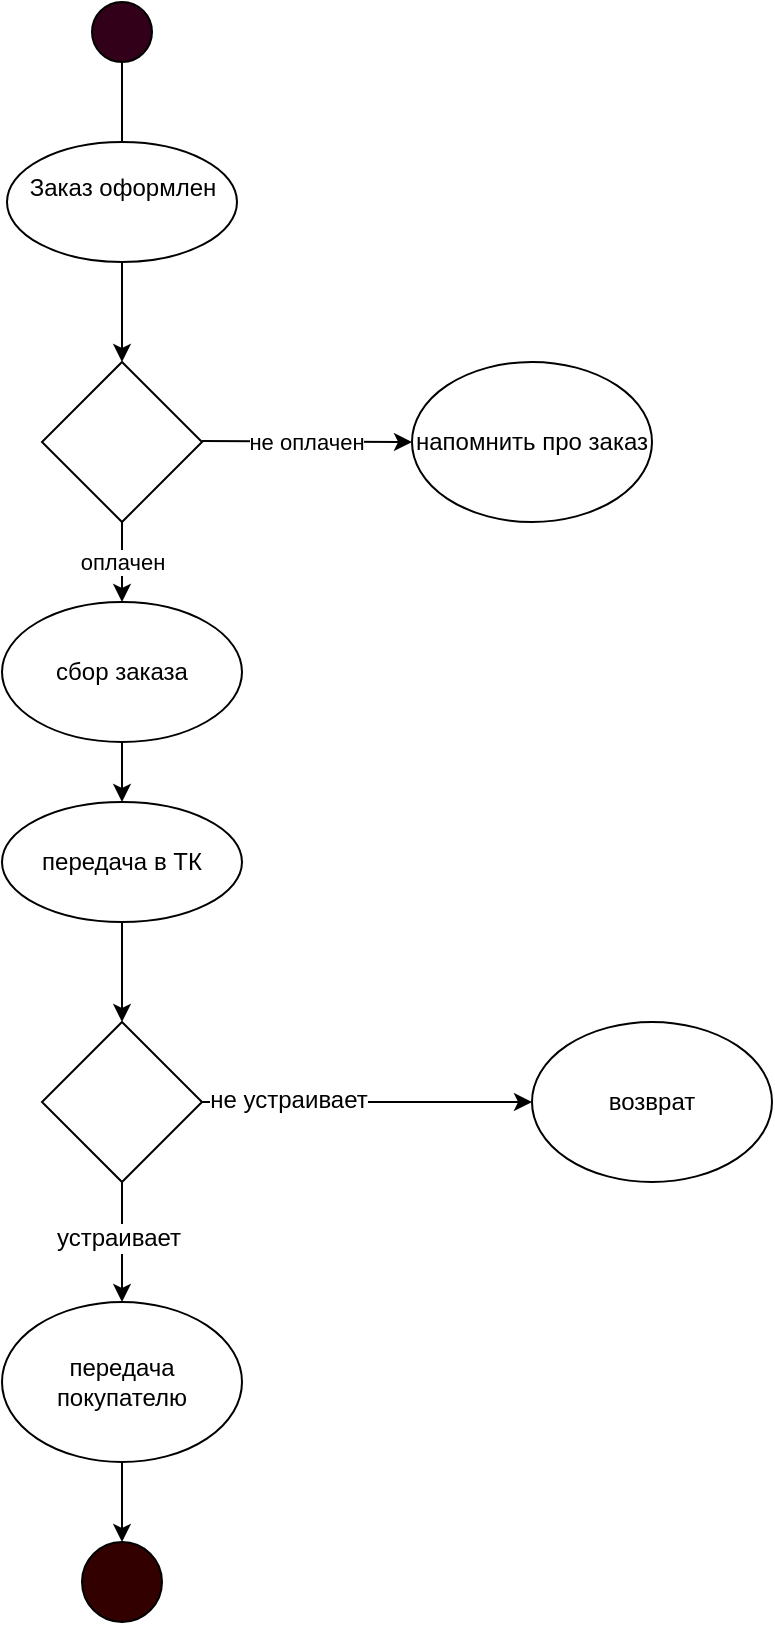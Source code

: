 <mxfile version="10.7.0" type="google"><diagram name="Page-1" id="0783ab3e-0a74-02c8-0abd-f7b4e66b4bec"><mxGraphModel dx="1398" dy="693" grid="1" gridSize="10" guides="1" tooltips="1" connect="1" arrows="1" fold="1" page="1" pageScale="1" pageWidth="850" pageHeight="1100" background="#ffffff" math="0" shadow="0"><root><mxCell id="0"/><mxCell id="1" parent="0"/><mxCell id="ovPPdlGeOjrQ-VCqkXgR-1" value="" style="ellipse;whiteSpace=wrap;html=1;aspect=fixed;fillColor=#33001A;" vertex="1" parent="1"><mxGeometry x="390" y="70" width="30" height="30" as="geometry"/></mxCell><mxCell id="ovPPdlGeOjrQ-VCqkXgR-2" value="Заказ оформлен&lt;br&gt;&lt;br&gt;" style="ellipse;whiteSpace=wrap;html=1;fillColor=#FFFFFF;" vertex="1" parent="1"><mxGeometry x="347.5" y="140" width="115" height="60" as="geometry"/></mxCell><mxCell id="ovPPdlGeOjrQ-VCqkXgR-3" value="" style="endArrow=none;html=1;entryX=0.5;entryY=1;entryDx=0;entryDy=0;exitX=0.5;exitY=0;exitDx=0;exitDy=0;" edge="1" parent="1" source="ovPPdlGeOjrQ-VCqkXgR-2" target="ovPPdlGeOjrQ-VCqkXgR-1"><mxGeometry width="50" height="50" relative="1" as="geometry"><mxPoint x="300" y="120" as="sourcePoint"/><mxPoint x="350" y="70" as="targetPoint"/></mxGeometry></mxCell><mxCell id="ovPPdlGeOjrQ-VCqkXgR-4" value="" style="rhombus;whiteSpace=wrap;html=1;fillColor=#FFFFFF;" vertex="1" parent="1"><mxGeometry x="365" y="250" width="80" height="80" as="geometry"/></mxCell><mxCell id="ovPPdlGeOjrQ-VCqkXgR-5" value="" style="endArrow=classic;html=1;entryX=0.5;entryY=0;entryDx=0;entryDy=0;exitX=0.5;exitY=1;exitDx=0;exitDy=0;" edge="1" parent="1" source="ovPPdlGeOjrQ-VCqkXgR-2" target="ovPPdlGeOjrQ-VCqkXgR-4"><mxGeometry width="50" height="50" relative="1" as="geometry"><mxPoint x="300" y="220" as="sourcePoint"/><mxPoint x="350" y="170" as="targetPoint"/></mxGeometry></mxCell><mxCell id="ovPPdlGeOjrQ-VCqkXgR-6" value="не оплачен" style="endArrow=classic;html=1;" edge="1" parent="1"><mxGeometry width="50" height="50" relative="1" as="geometry"><mxPoint x="445" y="289.5" as="sourcePoint"/><mxPoint x="550" y="290" as="targetPoint"/></mxGeometry></mxCell><mxCell id="ovPPdlGeOjrQ-VCqkXgR-7" value="напомнить про заказ" style="ellipse;whiteSpace=wrap;html=1;fillColor=#FFFFFF;" vertex="1" parent="1"><mxGeometry x="550" y="250" width="120" height="80" as="geometry"/></mxCell><mxCell id="ovPPdlGeOjrQ-VCqkXgR-10" value="сбор заказа" style="ellipse;whiteSpace=wrap;html=1;fillColor=#FFFFFF;" vertex="1" parent="1"><mxGeometry x="345" y="370" width="120" height="70" as="geometry"/></mxCell><mxCell id="ovPPdlGeOjrQ-VCqkXgR-11" value="оплачен" style="endArrow=classic;html=1;exitX=0.5;exitY=1;exitDx=0;exitDy=0;" edge="1" parent="1" source="ovPPdlGeOjrQ-VCqkXgR-4"><mxGeometry width="50" height="50" relative="1" as="geometry"><mxPoint x="390" y="400" as="sourcePoint"/><mxPoint x="405" y="370" as="targetPoint"/></mxGeometry></mxCell><mxCell id="ovPPdlGeOjrQ-VCqkXgR-12" value="передача в ТК" style="ellipse;whiteSpace=wrap;html=1;fillColor=#FFFFFF;" vertex="1" parent="1"><mxGeometry x="345" y="470" width="120" height="60" as="geometry"/></mxCell><mxCell id="ovPPdlGeOjrQ-VCqkXgR-13" value="" style="endArrow=classic;html=1;exitX=0.5;exitY=1;exitDx=0;exitDy=0;entryX=0.5;entryY=0;entryDx=0;entryDy=0;" edge="1" parent="1" source="ovPPdlGeOjrQ-VCqkXgR-10" target="ovPPdlGeOjrQ-VCqkXgR-12"><mxGeometry width="50" height="50" relative="1" as="geometry"><mxPoint x="190" y="480" as="sourcePoint"/><mxPoint x="405" y="460" as="targetPoint"/></mxGeometry></mxCell><mxCell id="ovPPdlGeOjrQ-VCqkXgR-14" value="" style="rhombus;whiteSpace=wrap;html=1;fillColor=#FFFFFF;" vertex="1" parent="1"><mxGeometry x="365" y="580" width="80" height="80" as="geometry"/></mxCell><mxCell id="ovPPdlGeOjrQ-VCqkXgR-15" value="" style="endArrow=classic;html=1;exitX=0.5;exitY=1;exitDx=0;exitDy=0;entryX=0.5;entryY=0;entryDx=0;entryDy=0;" edge="1" parent="1" source="ovPPdlGeOjrQ-VCqkXgR-12" target="ovPPdlGeOjrQ-VCqkXgR-14"><mxGeometry width="50" height="50" relative="1" as="geometry"><mxPoint x="220" y="550" as="sourcePoint"/><mxPoint x="270" y="500" as="targetPoint"/></mxGeometry></mxCell><mxCell id="ovPPdlGeOjrQ-VCqkXgR-16" value="возврат" style="ellipse;whiteSpace=wrap;html=1;fillColor=#FFFFFF;" vertex="1" parent="1"><mxGeometry x="610" y="580" width="120" height="80" as="geometry"/></mxCell><mxCell id="ovPPdlGeOjrQ-VCqkXgR-17" value="передача покупателю" style="ellipse;whiteSpace=wrap;html=1;fillColor=#FFFFFF;" vertex="1" parent="1"><mxGeometry x="345" y="720" width="120" height="80" as="geometry"/></mxCell><mxCell id="ovPPdlGeOjrQ-VCqkXgR-18" value="" style="endArrow=classic;html=1;exitX=0.5;exitY=1;exitDx=0;exitDy=0;entryX=0.5;entryY=0;entryDx=0;entryDy=0;" edge="1" parent="1" source="ovPPdlGeOjrQ-VCqkXgR-14" target="ovPPdlGeOjrQ-VCqkXgR-17"><mxGeometry width="50" height="50" relative="1" as="geometry"><mxPoint x="210" y="660" as="sourcePoint"/><mxPoint x="260" y="610" as="targetPoint"/></mxGeometry></mxCell><mxCell id="ovPPdlGeOjrQ-VCqkXgR-21" value="устраивает" style="text;html=1;resizable=0;points=[];align=center;verticalAlign=middle;labelBackgroundColor=#ffffff;" vertex="1" connectable="0" parent="ovPPdlGeOjrQ-VCqkXgR-18"><mxGeometry x="-0.067" y="-2" relative="1" as="geometry"><mxPoint as="offset"/></mxGeometry></mxCell><mxCell id="ovPPdlGeOjrQ-VCqkXgR-19" value="" style="endArrow=classic;html=1;exitX=1;exitY=0.5;exitDx=0;exitDy=0;entryX=0;entryY=0.5;entryDx=0;entryDy=0;" edge="1" parent="1" source="ovPPdlGeOjrQ-VCqkXgR-14" target="ovPPdlGeOjrQ-VCqkXgR-16"><mxGeometry width="50" height="50" relative="1" as="geometry"><mxPoint x="570" y="750" as="sourcePoint"/><mxPoint x="620" y="700" as="targetPoint"/></mxGeometry></mxCell><mxCell id="ovPPdlGeOjrQ-VCqkXgR-20" value="не устраивает" style="text;html=1;resizable=0;points=[];align=center;verticalAlign=middle;labelBackgroundColor=#ffffff;" vertex="1" connectable="0" parent="ovPPdlGeOjrQ-VCqkXgR-19"><mxGeometry x="-0.486" y="1" relative="1" as="geometry"><mxPoint as="offset"/></mxGeometry></mxCell><mxCell id="ovPPdlGeOjrQ-VCqkXgR-22" value="" style="ellipse;whiteSpace=wrap;html=1;aspect=fixed;fillColor=#330000;" vertex="1" parent="1"><mxGeometry x="385" y="840" width="40" height="40" as="geometry"/></mxCell><mxCell id="ovPPdlGeOjrQ-VCqkXgR-23" value="" style="endArrow=classic;html=1;exitX=0.5;exitY=1;exitDx=0;exitDy=0;entryX=0.5;entryY=0;entryDx=0;entryDy=0;" edge="1" parent="1" source="ovPPdlGeOjrQ-VCqkXgR-17" target="ovPPdlGeOjrQ-VCqkXgR-22"><mxGeometry width="50" height="50" relative="1" as="geometry"><mxPoint x="220" y="890" as="sourcePoint"/><mxPoint x="270" y="840" as="targetPoint"/></mxGeometry></mxCell></root></mxGraphModel></diagram></mxfile>